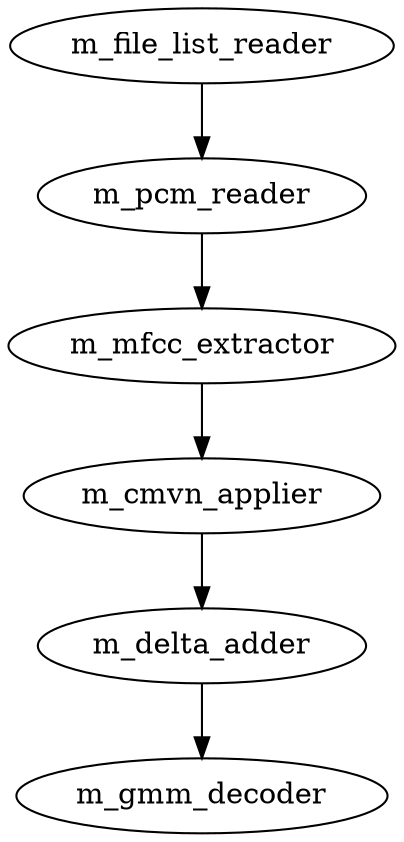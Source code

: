 digraph {
m_file_list_reader -> m_pcm_reader;
m_pcm_reader -> m_mfcc_extractor;
m_mfcc_extractor -> m_cmvn_applier;
m_cmvn_applier -> m_delta_adder;
m_delta_adder -> m_gmm_decoder;
}
